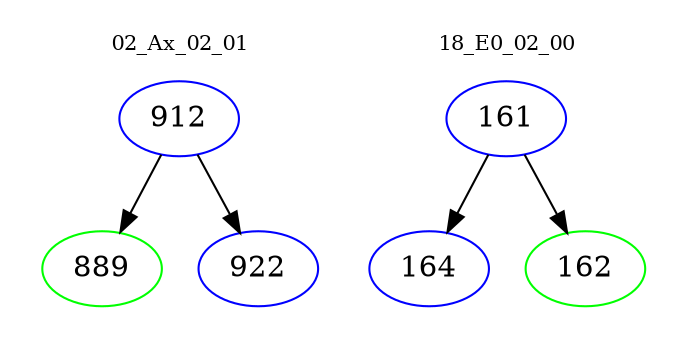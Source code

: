 digraph{
subgraph cluster_0 {
color = white
label = "02_Ax_02_01";
fontsize=10;
T0_912 [label="912", color="blue"]
T0_912 -> T0_889 [color="black"]
T0_889 [label="889", color="green"]
T0_912 -> T0_922 [color="black"]
T0_922 [label="922", color="blue"]
}
subgraph cluster_1 {
color = white
label = "18_E0_02_00";
fontsize=10;
T1_161 [label="161", color="blue"]
T1_161 -> T1_164 [color="black"]
T1_164 [label="164", color="blue"]
T1_161 -> T1_162 [color="black"]
T1_162 [label="162", color="green"]
}
}
